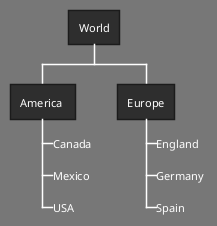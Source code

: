 ' Do not edit
' Theme Gallery
' autogenerated by script
'
@startwbs
!theme reddress-darkblue
* World
** America 
***_ Canada 
***_ Mexico
***_ USA
** Europe
***_  England
***_  Germany
***_  Spain
@endwbs
